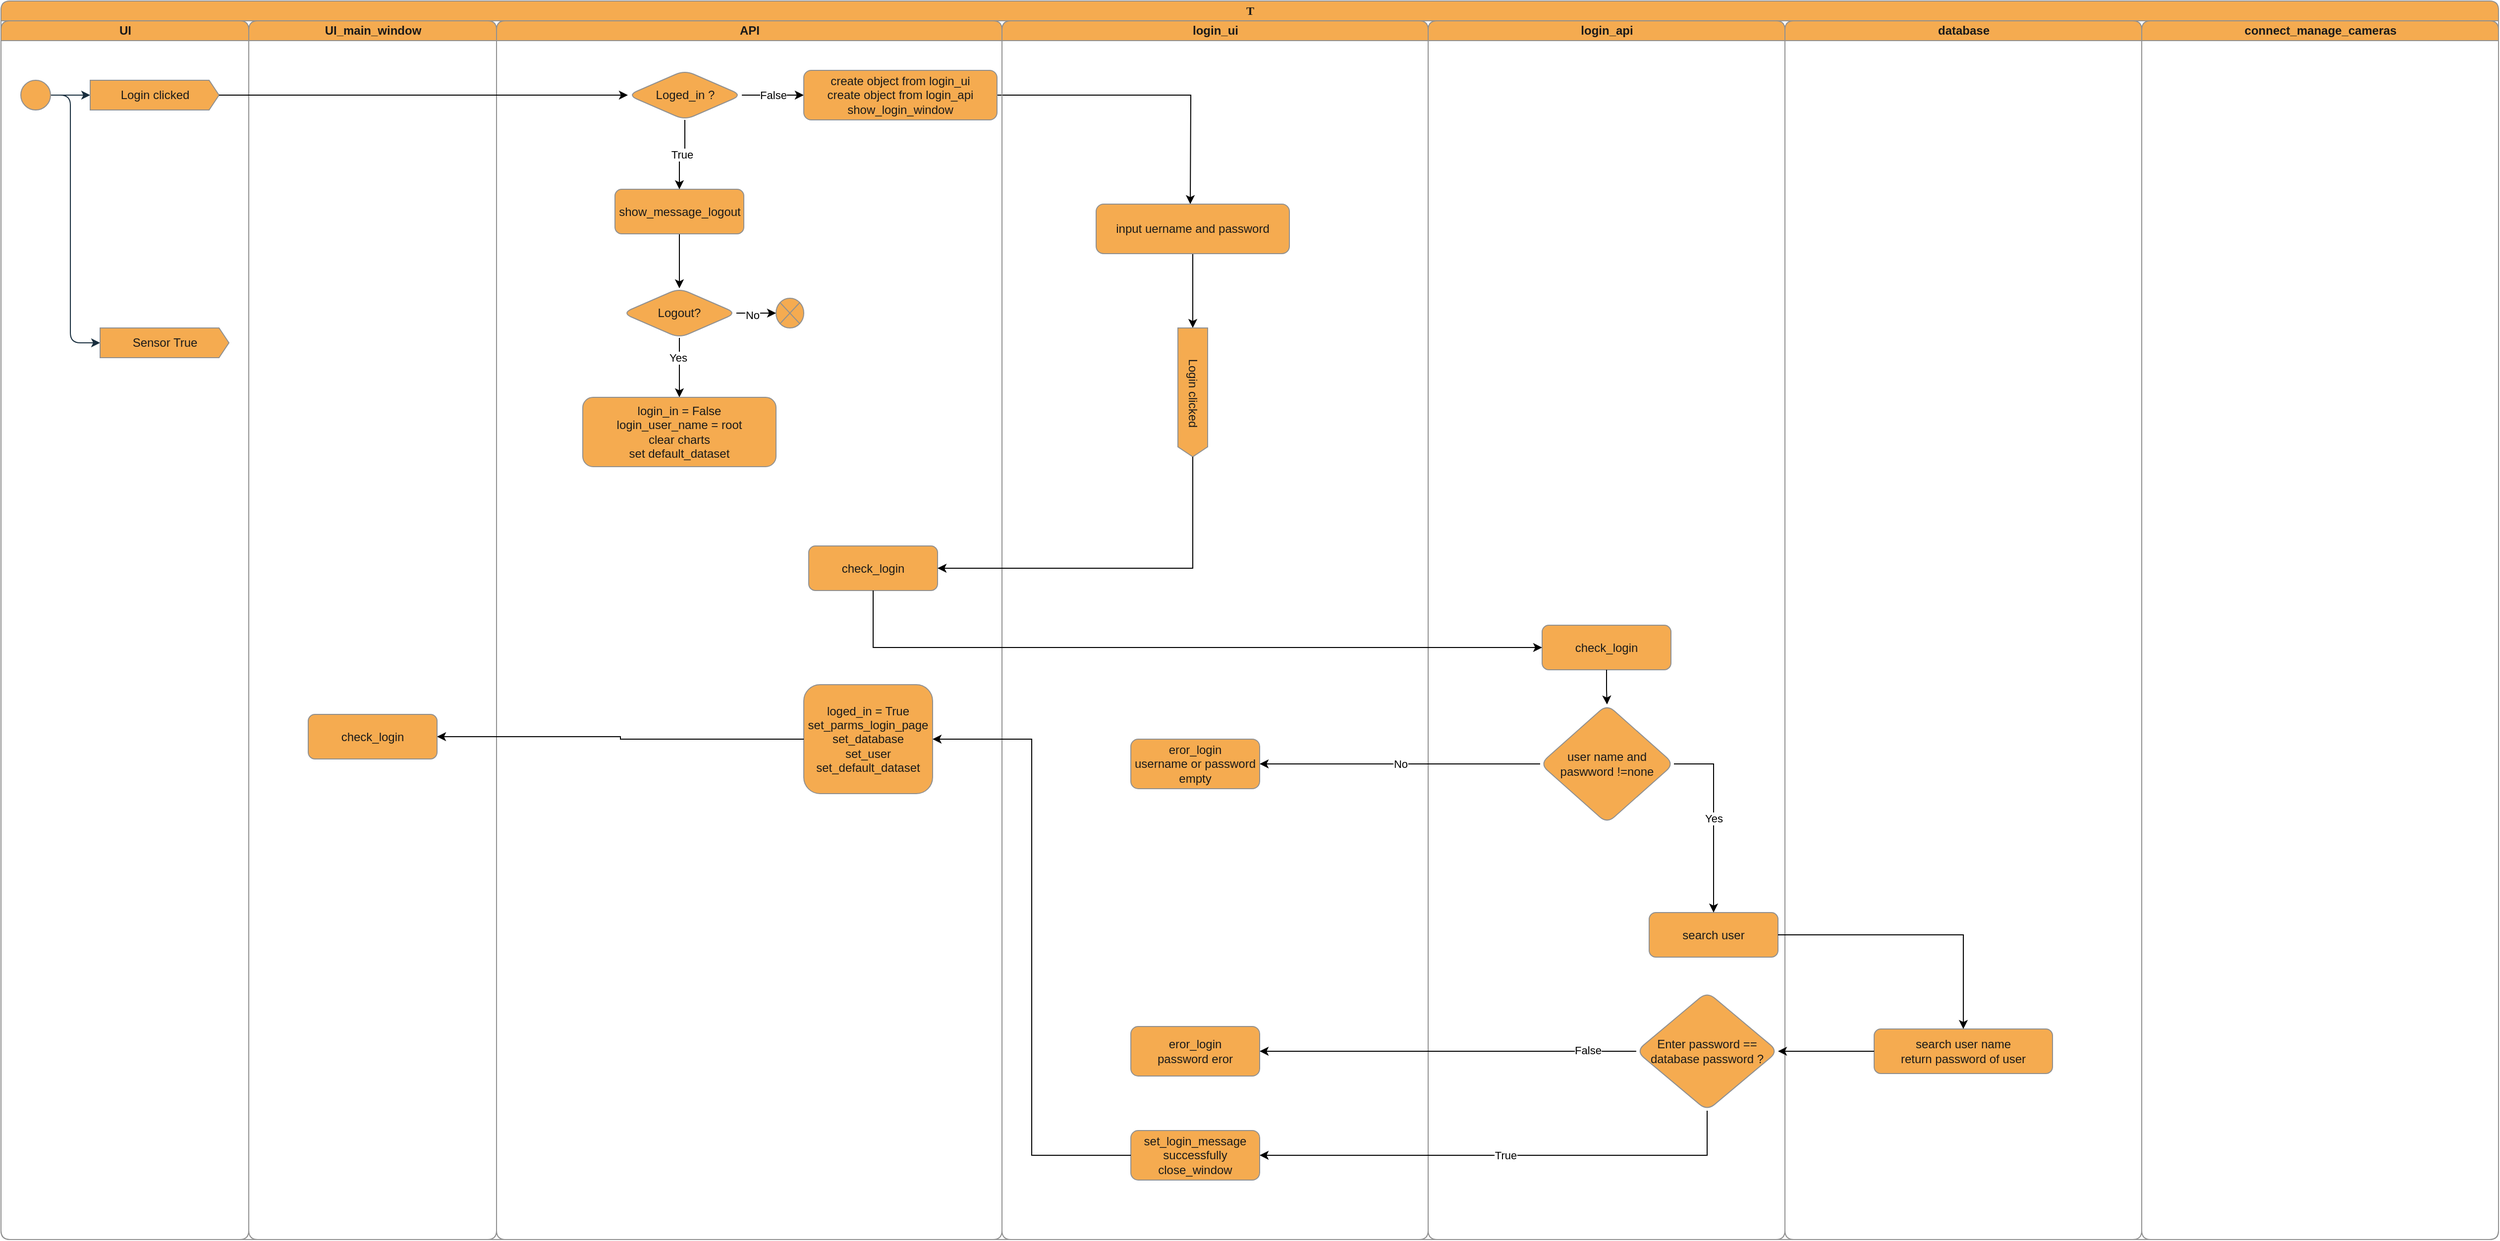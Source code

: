 <mxfile version="21.1.1" type="device">
  <diagram name="Page-1" id="0783ab3e-0a74-02c8-0abd-f7b4e66b4bec">
    <mxGraphModel dx="1703" dy="1065" grid="1" gridSize="10" guides="1" tooltips="1" connect="1" arrows="1" fold="1" page="1" pageScale="1" pageWidth="850" pageHeight="1400" background="none" math="0" shadow="0">
      <root>
        <mxCell id="0" />
        <mxCell id="1" parent="0" />
        <mxCell id="1c1d494c118603dd-1" value="T" style="swimlane;html=1;childLayout=stackLayout;startSize=20;rounded=1;shadow=0;comic=0;labelBackgroundColor=none;strokeWidth=1;fontFamily=Verdana;fontSize=12;align=center;fillColor=#F5AB50;strokeColor=#909090;fontColor=#1A1A1A;" parent="1" vertex="1">
          <mxGeometry x="330" y="20" width="2520" height="1250" as="geometry" />
        </mxCell>
        <mxCell id="1c1d494c118603dd-2" value="UI" style="swimlane;html=1;startSize=20;labelBackgroundColor=none;fillColor=#F5AB50;strokeColor=#909090;fontColor=#1A1A1A;rounded=1;" parent="1c1d494c118603dd-1" vertex="1">
          <mxGeometry y="20" width="250" height="1230" as="geometry">
            <mxRectangle y="20" width="40" height="2770" as="alternateBounds" />
          </mxGeometry>
        </mxCell>
        <mxCell id="0ttMGwkUPAn2IfLDutRi-9" style="edgeStyle=orthogonalEdgeStyle;rounded=1;orthogonalLoop=1;jettySize=auto;html=1;strokeColor=#182E3E;fontColor=default;labelBackgroundColor=none;" parent="1c1d494c118603dd-2" source="60571a20871a0731-4" target="0ttMGwkUPAn2IfLDutRi-3" edge="1">
          <mxGeometry relative="1" as="geometry">
            <Array as="points">
              <mxPoint x="90" y="75" />
            </Array>
          </mxGeometry>
        </mxCell>
        <mxCell id="0ttMGwkUPAn2IfLDutRi-52" style="edgeStyle=orthogonalEdgeStyle;rounded=1;orthogonalLoop=1;jettySize=auto;html=1;strokeColor=#182E3E;fontColor=default;entryX=0;entryY=0.5;entryDx=0;entryDy=0;entryPerimeter=0;labelBackgroundColor=none;" parent="1c1d494c118603dd-2" source="60571a20871a0731-4" target="0ttMGwkUPAn2IfLDutRi-50" edge="1">
          <mxGeometry relative="1" as="geometry">
            <mxPoint x="70" y="460" as="targetPoint" />
            <Array as="points">
              <mxPoint x="70" y="75" />
              <mxPoint x="70" y="325" />
            </Array>
          </mxGeometry>
        </mxCell>
        <mxCell id="60571a20871a0731-4" value="" style="ellipse;whiteSpace=wrap;html=1;rounded=1;shadow=0;comic=0;labelBackgroundColor=none;strokeWidth=1;fillColor=#F5AB50;fontFamily=Verdana;fontSize=12;align=center;strokeColor=#909090;fontColor=#1A1A1A;" parent="1c1d494c118603dd-2" vertex="1">
          <mxGeometry x="20" y="60" width="30" height="30" as="geometry" />
        </mxCell>
        <mxCell id="0ttMGwkUPAn2IfLDutRi-3" value="Login clicked" style="html=1;shadow=0;dashed=0;align=center;verticalAlign=middle;shape=mxgraph.arrows2.arrow;dy=0;dx=10;notch=0;labelBackgroundColor=none;fillColor=#F5AB50;strokeColor=#909090;fontColor=#1A1A1A;rounded=1;" parent="1c1d494c118603dd-2" vertex="1">
          <mxGeometry x="90" y="60" width="130" height="30" as="geometry" />
        </mxCell>
        <mxCell id="0ttMGwkUPAn2IfLDutRi-50" value="Sensor True" style="html=1;shadow=0;dashed=0;align=center;verticalAlign=middle;shape=mxgraph.arrows2.arrow;dy=0;dx=10;notch=0;labelBackgroundColor=none;fillColor=#F5AB50;strokeColor=#909090;fontColor=#1A1A1A;rounded=1;" parent="1c1d494c118603dd-2" vertex="1">
          <mxGeometry x="100" y="310" width="130" height="30" as="geometry" />
        </mxCell>
        <mxCell id="1c1d494c118603dd-3" value="UI_main_window" style="swimlane;html=1;startSize=20;labelBackgroundColor=none;fillColor=#F5AB50;strokeColor=#909090;fontColor=#1A1A1A;rounded=1;" parent="1c1d494c118603dd-1" vertex="1">
          <mxGeometry x="250" y="20" width="250" height="1230" as="geometry" />
        </mxCell>
        <mxCell id="_3JoprCb0iUWl9ObPWQE-143" value="check_login" style="rounded=1;whiteSpace=wrap;html=1;strokeColor=#909090;fontColor=#1A1A1A;fillColor=#F5AB50;labelBackgroundColor=none;" vertex="1" parent="1c1d494c118603dd-3">
          <mxGeometry x="60" y="700" width="130" height="45" as="geometry" />
        </mxCell>
        <mxCell id="iVWesP0wvM5eVoUu-c5u-1" value="API" style="swimlane;html=1;startSize=20;labelBackgroundColor=none;fillColor=#F5AB50;strokeColor=#909090;fontColor=#1A1A1A;rounded=1;" parent="1c1d494c118603dd-1" vertex="1">
          <mxGeometry x="500" y="20" width="510" height="1230" as="geometry" />
        </mxCell>
        <mxCell id="_3JoprCb0iUWl9ObPWQE-45" style="edgeStyle=orthogonalEdgeStyle;rounded=0;orthogonalLoop=1;jettySize=auto;html=1;entryX=0.5;entryY=0;entryDx=0;entryDy=0;" edge="1" parent="iVWesP0wvM5eVoUu-c5u-1" source="0ttMGwkUPAn2IfLDutRi-29" target="_3JoprCb0iUWl9ObPWQE-44">
          <mxGeometry relative="1" as="geometry" />
        </mxCell>
        <mxCell id="0ttMGwkUPAn2IfLDutRi-29" value="show_message_logout" style="rounded=1;whiteSpace=wrap;html=1;strokeColor=#909090;fontColor=#1A1A1A;fillColor=#F5AB50;labelBackgroundColor=none;" parent="iVWesP0wvM5eVoUu-c5u-1" vertex="1">
          <mxGeometry x="119.5" y="170" width="130" height="45" as="geometry" />
        </mxCell>
        <mxCell id="_3JoprCb0iUWl9ObPWQE-53" style="edgeStyle=orthogonalEdgeStyle;rounded=0;orthogonalLoop=1;jettySize=auto;html=1;" edge="1" parent="iVWesP0wvM5eVoUu-c5u-1" source="0ttMGwkUPAn2IfLDutRi-68">
          <mxGeometry relative="1" as="geometry">
            <mxPoint x="700" y="185" as="targetPoint" />
          </mxGeometry>
        </mxCell>
        <mxCell id="_3JoprCb0iUWl9ObPWQE-54" value="False" style="edgeStyle=orthogonalEdgeStyle;rounded=0;orthogonalLoop=1;jettySize=auto;html=1;exitX=1;exitY=0.5;exitDx=0;exitDy=0;" edge="1" parent="iVWesP0wvM5eVoUu-c5u-1" source="_3JoprCb0iUWl9ObPWQE-1" target="0ttMGwkUPAn2IfLDutRi-68">
          <mxGeometry relative="1" as="geometry" />
        </mxCell>
        <mxCell id="_3JoprCb0iUWl9ObPWQE-55" value="True" style="edgeStyle=orthogonalEdgeStyle;rounded=0;orthogonalLoop=1;jettySize=auto;html=1;" edge="1" parent="iVWesP0wvM5eVoUu-c5u-1" source="_3JoprCb0iUWl9ObPWQE-1" target="0ttMGwkUPAn2IfLDutRi-29">
          <mxGeometry relative="1" as="geometry" />
        </mxCell>
        <mxCell id="_3JoprCb0iUWl9ObPWQE-1" value="Loged_in ?" style="rhombus;whiteSpace=wrap;html=1;strokeColor=#909090;fontColor=#1A1A1A;fillColor=#F5AB50;labelBackgroundColor=none;rounded=1;" vertex="1" parent="iVWesP0wvM5eVoUu-c5u-1">
          <mxGeometry x="132.5" y="50" width="115" height="50" as="geometry" />
        </mxCell>
        <mxCell id="_3JoprCb0iUWl9ObPWQE-46" style="edgeStyle=orthogonalEdgeStyle;rounded=0;orthogonalLoop=1;jettySize=auto;html=1;entryX=0.5;entryY=0;entryDx=0;entryDy=0;" edge="1" parent="iVWesP0wvM5eVoUu-c5u-1" source="_3JoprCb0iUWl9ObPWQE-44" target="_3JoprCb0iUWl9ObPWQE-48">
          <mxGeometry relative="1" as="geometry">
            <mxPoint x="184.5" y="400" as="targetPoint" />
            <Array as="points" />
          </mxGeometry>
        </mxCell>
        <mxCell id="_3JoprCb0iUWl9ObPWQE-47" value="Yes" style="edgeLabel;html=1;align=center;verticalAlign=middle;resizable=0;points=[];" vertex="1" connectable="0" parent="_3JoprCb0iUWl9ObPWQE-46">
          <mxGeometry x="-0.35" y="-2" relative="1" as="geometry">
            <mxPoint as="offset" />
          </mxGeometry>
        </mxCell>
        <mxCell id="_3JoprCb0iUWl9ObPWQE-44" value="Logout?" style="rhombus;whiteSpace=wrap;html=1;strokeColor=#909090;fontColor=#1A1A1A;fillColor=#F5AB50;labelBackgroundColor=none;rounded=1;" vertex="1" parent="iVWesP0wvM5eVoUu-c5u-1">
          <mxGeometry x="127" y="270" width="115" height="50" as="geometry" />
        </mxCell>
        <mxCell id="_3JoprCb0iUWl9ObPWQE-48" value="login_in = False&lt;br&gt;login_user_name = root&lt;br&gt;clear charts&lt;br&gt;set default_dataset" style="rounded=1;whiteSpace=wrap;html=1;strokeColor=#909090;fontColor=#1A1A1A;fillColor=#F5AB50;labelBackgroundColor=none;" vertex="1" parent="iVWesP0wvM5eVoUu-c5u-1">
          <mxGeometry x="87" y="380" width="195" height="70" as="geometry" />
        </mxCell>
        <mxCell id="_3JoprCb0iUWl9ObPWQE-49" value="" style="verticalLabelPosition=bottom;verticalAlign=top;html=1;shape=mxgraph.flowchart.or;labelBackgroundColor=none;fillColor=#F5AB50;strokeColor=#909090;fontColor=#1A1A1A;rounded=1;" vertex="1" parent="iVWesP0wvM5eVoUu-c5u-1">
          <mxGeometry x="282" y="280" width="28" height="30" as="geometry" />
        </mxCell>
        <mxCell id="_3JoprCb0iUWl9ObPWQE-50" style="edgeStyle=orthogonalEdgeStyle;rounded=0;orthogonalLoop=1;jettySize=auto;html=1;entryX=0;entryY=0.5;entryDx=0;entryDy=0;entryPerimeter=0;" edge="1" parent="iVWesP0wvM5eVoUu-c5u-1" source="_3JoprCb0iUWl9ObPWQE-44" target="_3JoprCb0iUWl9ObPWQE-49">
          <mxGeometry relative="1" as="geometry" />
        </mxCell>
        <mxCell id="_3JoprCb0iUWl9ObPWQE-51" value="No" style="edgeLabel;html=1;align=center;verticalAlign=middle;resizable=0;points=[];" vertex="1" connectable="0" parent="_3JoprCb0iUWl9ObPWQE-50">
          <mxGeometry x="-0.226" y="-2" relative="1" as="geometry">
            <mxPoint as="offset" />
          </mxGeometry>
        </mxCell>
        <mxCell id="0ttMGwkUPAn2IfLDutRi-68" value="create object from login_ui&lt;br&gt;create object from login_api&lt;br&gt;show_login_window" style="rounded=1;whiteSpace=wrap;html=1;strokeColor=#909090;fontColor=#1A1A1A;fillColor=#F5AB50;labelBackgroundColor=none;" parent="iVWesP0wvM5eVoUu-c5u-1" vertex="1">
          <mxGeometry x="310" y="50" width="195" height="50" as="geometry" />
        </mxCell>
        <mxCell id="_3JoprCb0iUWl9ObPWQE-59" value="check_login" style="rounded=1;whiteSpace=wrap;html=1;strokeColor=#909090;fontColor=#1A1A1A;fillColor=#F5AB50;labelBackgroundColor=none;" vertex="1" parent="iVWesP0wvM5eVoUu-c5u-1">
          <mxGeometry x="315" y="530" width="130" height="45" as="geometry" />
        </mxCell>
        <mxCell id="_3JoprCb0iUWl9ObPWQE-141" value="loged_in = True&lt;br&gt;set_parms_login_page&lt;br&gt;set_database&lt;br&gt;set_user&lt;br&gt;set_default_dataset" style="rounded=1;whiteSpace=wrap;html=1;strokeColor=#909090;fontColor=#1A1A1A;fillColor=#F5AB50;labelBackgroundColor=none;" vertex="1" parent="iVWesP0wvM5eVoUu-c5u-1">
          <mxGeometry x="310" y="670" width="130" height="110" as="geometry" />
        </mxCell>
        <mxCell id="1c1d494c118603dd-4" value="login_ui" style="swimlane;html=1;startSize=20;labelBackgroundColor=none;fillColor=#F5AB50;strokeColor=#909090;fontColor=#1A1A1A;rounded=1;" parent="1c1d494c118603dd-1" vertex="1">
          <mxGeometry x="1010" y="20" width="430" height="1230" as="geometry" />
        </mxCell>
        <mxCell id="0ttMGwkUPAn2IfLDutRi-72" value="eror_login&lt;br&gt;username or password empty" style="rounded=1;whiteSpace=wrap;html=1;strokeColor=#909090;fontColor=#1A1A1A;fillColor=#F5AB50;labelBackgroundColor=none;" parent="1c1d494c118603dd-4" vertex="1">
          <mxGeometry x="130" y="725" width="130" height="50" as="geometry" />
        </mxCell>
        <mxCell id="_3JoprCb0iUWl9ObPWQE-58" style="edgeStyle=orthogonalEdgeStyle;rounded=0;orthogonalLoop=1;jettySize=auto;html=1;entryX=0;entryY=0.5;entryDx=0;entryDy=0;entryPerimeter=0;" edge="1" parent="1c1d494c118603dd-4" source="_3JoprCb0iUWl9ObPWQE-56" target="_3JoprCb0iUWl9ObPWQE-57">
          <mxGeometry relative="1" as="geometry" />
        </mxCell>
        <mxCell id="_3JoprCb0iUWl9ObPWQE-56" value="input uername and password" style="rounded=1;whiteSpace=wrap;html=1;strokeColor=#909090;fontColor=#1A1A1A;fillColor=#F5AB50;labelBackgroundColor=none;" vertex="1" parent="1c1d494c118603dd-4">
          <mxGeometry x="95" y="185" width="195" height="50" as="geometry" />
        </mxCell>
        <mxCell id="_3JoprCb0iUWl9ObPWQE-57" value="Login clicked" style="html=1;shadow=0;dashed=0;align=center;verticalAlign=middle;shape=mxgraph.arrows2.arrow;dy=0;dx=10;notch=0;labelBackgroundColor=none;fillColor=#F5AB50;strokeColor=#909090;fontColor=#1A1A1A;rounded=1;rotation=90;" vertex="1" parent="1c1d494c118603dd-4">
          <mxGeometry x="127.5" y="360" width="130" height="30" as="geometry" />
        </mxCell>
        <mxCell id="_3JoprCb0iUWl9ObPWQE-135" value="eror_login&lt;br&gt;password eror" style="rounded=1;whiteSpace=wrap;html=1;strokeColor=#909090;fontColor=#1A1A1A;fillColor=#F5AB50;labelBackgroundColor=none;" vertex="1" parent="1c1d494c118603dd-4">
          <mxGeometry x="130" y="1015" width="130" height="50" as="geometry" />
        </mxCell>
        <mxCell id="_3JoprCb0iUWl9ObPWQE-138" value="set_login_message successfully&lt;br&gt;close_window" style="rounded=1;whiteSpace=wrap;html=1;strokeColor=#909090;fontColor=#1A1A1A;fillColor=#F5AB50;labelBackgroundColor=none;" vertex="1" parent="1c1d494c118603dd-4">
          <mxGeometry x="130" y="1120" width="130" height="50" as="geometry" />
        </mxCell>
        <mxCell id="f0cCqiSa7wZxdSKkSSJp-26" value="login_api" style="swimlane;html=1;startSize=20;labelBackgroundColor=none;fillColor=#F5AB50;strokeColor=#909090;fontColor=#1A1A1A;rounded=1;" parent="1c1d494c118603dd-1" vertex="1">
          <mxGeometry x="1440" y="20" width="360" height="1230" as="geometry" />
        </mxCell>
        <mxCell id="_3JoprCb0iUWl9ObPWQE-116" value="check_login" style="rounded=1;whiteSpace=wrap;html=1;strokeColor=#909090;fontColor=#1A1A1A;fillColor=#F5AB50;labelBackgroundColor=none;" vertex="1" parent="f0cCqiSa7wZxdSKkSSJp-26">
          <mxGeometry x="115" y="610" width="130" height="45" as="geometry" />
        </mxCell>
        <mxCell id="_3JoprCb0iUWl9ObPWQE-118" value="search user" style="rounded=1;whiteSpace=wrap;html=1;strokeColor=#909090;fontColor=#1A1A1A;fillColor=#F5AB50;labelBackgroundColor=none;" vertex="1" parent="f0cCqiSa7wZxdSKkSSJp-26">
          <mxGeometry x="223" y="900" width="130" height="45" as="geometry" />
        </mxCell>
        <mxCell id="_3JoprCb0iUWl9ObPWQE-122" value="Yes" style="edgeStyle=orthogonalEdgeStyle;rounded=0;orthogonalLoop=1;jettySize=auto;html=1;entryX=0.5;entryY=0;entryDx=0;entryDy=0;" edge="1" parent="f0cCqiSa7wZxdSKkSSJp-26" source="_3JoprCb0iUWl9ObPWQE-120" target="_3JoprCb0iUWl9ObPWQE-118">
          <mxGeometry relative="1" as="geometry">
            <Array as="points">
              <mxPoint x="288" y="750" />
            </Array>
          </mxGeometry>
        </mxCell>
        <mxCell id="_3JoprCb0iUWl9ObPWQE-120" value="user name and paswword !=none" style="rhombus;whiteSpace=wrap;html=1;strokeColor=#909090;fontColor=#1A1A1A;fillColor=#F5AB50;labelBackgroundColor=none;rounded=1;" vertex="1" parent="f0cCqiSa7wZxdSKkSSJp-26">
          <mxGeometry x="113" y="690" width="135" height="120" as="geometry" />
        </mxCell>
        <mxCell id="_3JoprCb0iUWl9ObPWQE-121" style="edgeStyle=orthogonalEdgeStyle;rounded=0;orthogonalLoop=1;jettySize=auto;html=1;" edge="1" parent="f0cCqiSa7wZxdSKkSSJp-26" source="_3JoprCb0iUWl9ObPWQE-116" target="_3JoprCb0iUWl9ObPWQE-120">
          <mxGeometry relative="1" as="geometry" />
        </mxCell>
        <mxCell id="_3JoprCb0iUWl9ObPWQE-131" value="Enter password == database password ?" style="rhombus;whiteSpace=wrap;html=1;strokeColor=#909090;fontColor=#1A1A1A;fillColor=#F5AB50;labelBackgroundColor=none;rounded=1;" vertex="1" parent="f0cCqiSa7wZxdSKkSSJp-26">
          <mxGeometry x="210" y="980" width="143" height="120" as="geometry" />
        </mxCell>
        <mxCell id="_FhBbellsiyVZ-mDY6gF-86" style="edgeStyle=orthogonalEdgeStyle;rounded=1;orthogonalLoop=1;jettySize=auto;html=1;entryX=1;entryY=0.5;entryDx=0;entryDy=0;labelBackgroundColor=none;strokeColor=#182E3E;fontColor=default;" parent="1c1d494c118603dd-1" source="_FhBbellsiyVZ-mDY6gF-81" edge="1">
          <mxGeometry relative="1" as="geometry">
            <Array as="points">
              <mxPoint x="2015" y="1985" />
            </Array>
            <mxPoint x="1526.25" y="1985.0" as="targetPoint" />
          </mxGeometry>
        </mxCell>
        <mxCell id="_3JoprCb0iUWl9ObPWQE-2" style="edgeStyle=orthogonalEdgeStyle;rounded=0;orthogonalLoop=1;jettySize=auto;html=1;entryX=0;entryY=0.5;entryDx=0;entryDy=0;" edge="1" parent="1c1d494c118603dd-1" source="0ttMGwkUPAn2IfLDutRi-3" target="_3JoprCb0iUWl9ObPWQE-1">
          <mxGeometry relative="1" as="geometry" />
        </mxCell>
        <mxCell id="_3JoprCb0iUWl9ObPWQE-39" value="database" style="swimlane;html=1;startSize=20;labelBackgroundColor=none;fillColor=#F5AB50;strokeColor=#909090;fontColor=#1A1A1A;rounded=1;" vertex="1" parent="1c1d494c118603dd-1">
          <mxGeometry x="1800" y="20" width="360" height="1230" as="geometry" />
        </mxCell>
        <mxCell id="_3JoprCb0iUWl9ObPWQE-128" value="search user name&lt;br&gt;return password of user" style="rounded=1;whiteSpace=wrap;html=1;strokeColor=#909090;fontColor=#1A1A1A;fillColor=#F5AB50;labelBackgroundColor=none;" vertex="1" parent="_3JoprCb0iUWl9ObPWQE-39">
          <mxGeometry x="90" y="1017.5" width="180" height="45" as="geometry" />
        </mxCell>
        <mxCell id="_3JoprCb0iUWl9ObPWQE-40" value="connect_manage_cameras" style="swimlane;html=1;startSize=20;labelBackgroundColor=none;fillColor=#F5AB50;strokeColor=#909090;fontColor=#1A1A1A;rounded=1;" vertex="1" parent="1c1d494c118603dd-1">
          <mxGeometry x="2160" y="20" width="360" height="1230" as="geometry" />
        </mxCell>
        <mxCell id="_3JoprCb0iUWl9ObPWQE-60" style="edgeStyle=orthogonalEdgeStyle;rounded=0;orthogonalLoop=1;jettySize=auto;html=1;entryX=1;entryY=0.5;entryDx=0;entryDy=0;" edge="1" parent="1c1d494c118603dd-1" source="_3JoprCb0iUWl9ObPWQE-57" target="_3JoprCb0iUWl9ObPWQE-59">
          <mxGeometry relative="1" as="geometry">
            <Array as="points">
              <mxPoint x="1203" y="572" />
            </Array>
          </mxGeometry>
        </mxCell>
        <mxCell id="_3JoprCb0iUWl9ObPWQE-117" style="edgeStyle=orthogonalEdgeStyle;rounded=0;orthogonalLoop=1;jettySize=auto;html=1;entryX=0;entryY=0.5;entryDx=0;entryDy=0;" edge="1" parent="1c1d494c118603dd-1" source="_3JoprCb0iUWl9ObPWQE-59" target="_3JoprCb0iUWl9ObPWQE-116">
          <mxGeometry relative="1" as="geometry">
            <Array as="points">
              <mxPoint x="880" y="653" />
            </Array>
          </mxGeometry>
        </mxCell>
        <mxCell id="_3JoprCb0iUWl9ObPWQE-127" value="No" style="edgeStyle=orthogonalEdgeStyle;rounded=0;orthogonalLoop=1;jettySize=auto;html=1;" edge="1" parent="1c1d494c118603dd-1" source="_3JoprCb0iUWl9ObPWQE-120" target="0ttMGwkUPAn2IfLDutRi-72">
          <mxGeometry relative="1" as="geometry" />
        </mxCell>
        <mxCell id="_3JoprCb0iUWl9ObPWQE-129" style="edgeStyle=orthogonalEdgeStyle;rounded=0;orthogonalLoop=1;jettySize=auto;html=1;entryX=0.5;entryY=0;entryDx=0;entryDy=0;" edge="1" parent="1c1d494c118603dd-1" source="_3JoprCb0iUWl9ObPWQE-118" target="_3JoprCb0iUWl9ObPWQE-128">
          <mxGeometry relative="1" as="geometry" />
        </mxCell>
        <mxCell id="_3JoprCb0iUWl9ObPWQE-132" style="edgeStyle=orthogonalEdgeStyle;rounded=0;orthogonalLoop=1;jettySize=auto;html=1;entryX=1;entryY=0.5;entryDx=0;entryDy=0;" edge="1" parent="1c1d494c118603dd-1" source="_3JoprCb0iUWl9ObPWQE-128" target="_3JoprCb0iUWl9ObPWQE-131">
          <mxGeometry relative="1" as="geometry" />
        </mxCell>
        <mxCell id="_3JoprCb0iUWl9ObPWQE-133" style="edgeStyle=orthogonalEdgeStyle;rounded=0;orthogonalLoop=1;jettySize=auto;html=1;" edge="1" parent="1c1d494c118603dd-1" source="_3JoprCb0iUWl9ObPWQE-131" target="_3JoprCb0iUWl9ObPWQE-135">
          <mxGeometry relative="1" as="geometry">
            <mxPoint x="1350" y="1130" as="targetPoint" />
          </mxGeometry>
        </mxCell>
        <mxCell id="_3JoprCb0iUWl9ObPWQE-136" value="False" style="edgeLabel;html=1;align=center;verticalAlign=middle;resizable=0;points=[];" vertex="1" connectable="0" parent="_3JoprCb0iUWl9ObPWQE-133">
          <mxGeometry x="-0.741" y="-1" relative="1" as="geometry">
            <mxPoint as="offset" />
          </mxGeometry>
        </mxCell>
        <mxCell id="_3JoprCb0iUWl9ObPWQE-139" value="True" style="edgeStyle=orthogonalEdgeStyle;rounded=0;orthogonalLoop=1;jettySize=auto;html=1;entryX=1;entryY=0.5;entryDx=0;entryDy=0;" edge="1" parent="1c1d494c118603dd-1" source="_3JoprCb0iUWl9ObPWQE-131" target="_3JoprCb0iUWl9ObPWQE-138">
          <mxGeometry relative="1" as="geometry">
            <Array as="points">
              <mxPoint x="1721" y="1165" />
            </Array>
          </mxGeometry>
        </mxCell>
        <mxCell id="_3JoprCb0iUWl9ObPWQE-140" style="edgeStyle=orthogonalEdgeStyle;rounded=0;orthogonalLoop=1;jettySize=auto;html=1;entryX=1;entryY=0.5;entryDx=0;entryDy=0;" edge="1" parent="1c1d494c118603dd-1" source="_3JoprCb0iUWl9ObPWQE-138" target="_3JoprCb0iUWl9ObPWQE-141">
          <mxGeometry relative="1" as="geometry">
            <mxPoint x="970" y="720" as="targetPoint" />
          </mxGeometry>
        </mxCell>
        <mxCell id="_3JoprCb0iUWl9ObPWQE-142" style="edgeStyle=orthogonalEdgeStyle;rounded=0;orthogonalLoop=1;jettySize=auto;html=1;entryX=1;entryY=0.5;entryDx=0;entryDy=0;" edge="1" parent="1c1d494c118603dd-1" source="_3JoprCb0iUWl9ObPWQE-141" target="_3JoprCb0iUWl9ObPWQE-143">
          <mxGeometry relative="1" as="geometry">
            <mxPoint x="460" y="745" as="targetPoint" />
          </mxGeometry>
        </mxCell>
      </root>
    </mxGraphModel>
  </diagram>
</mxfile>
